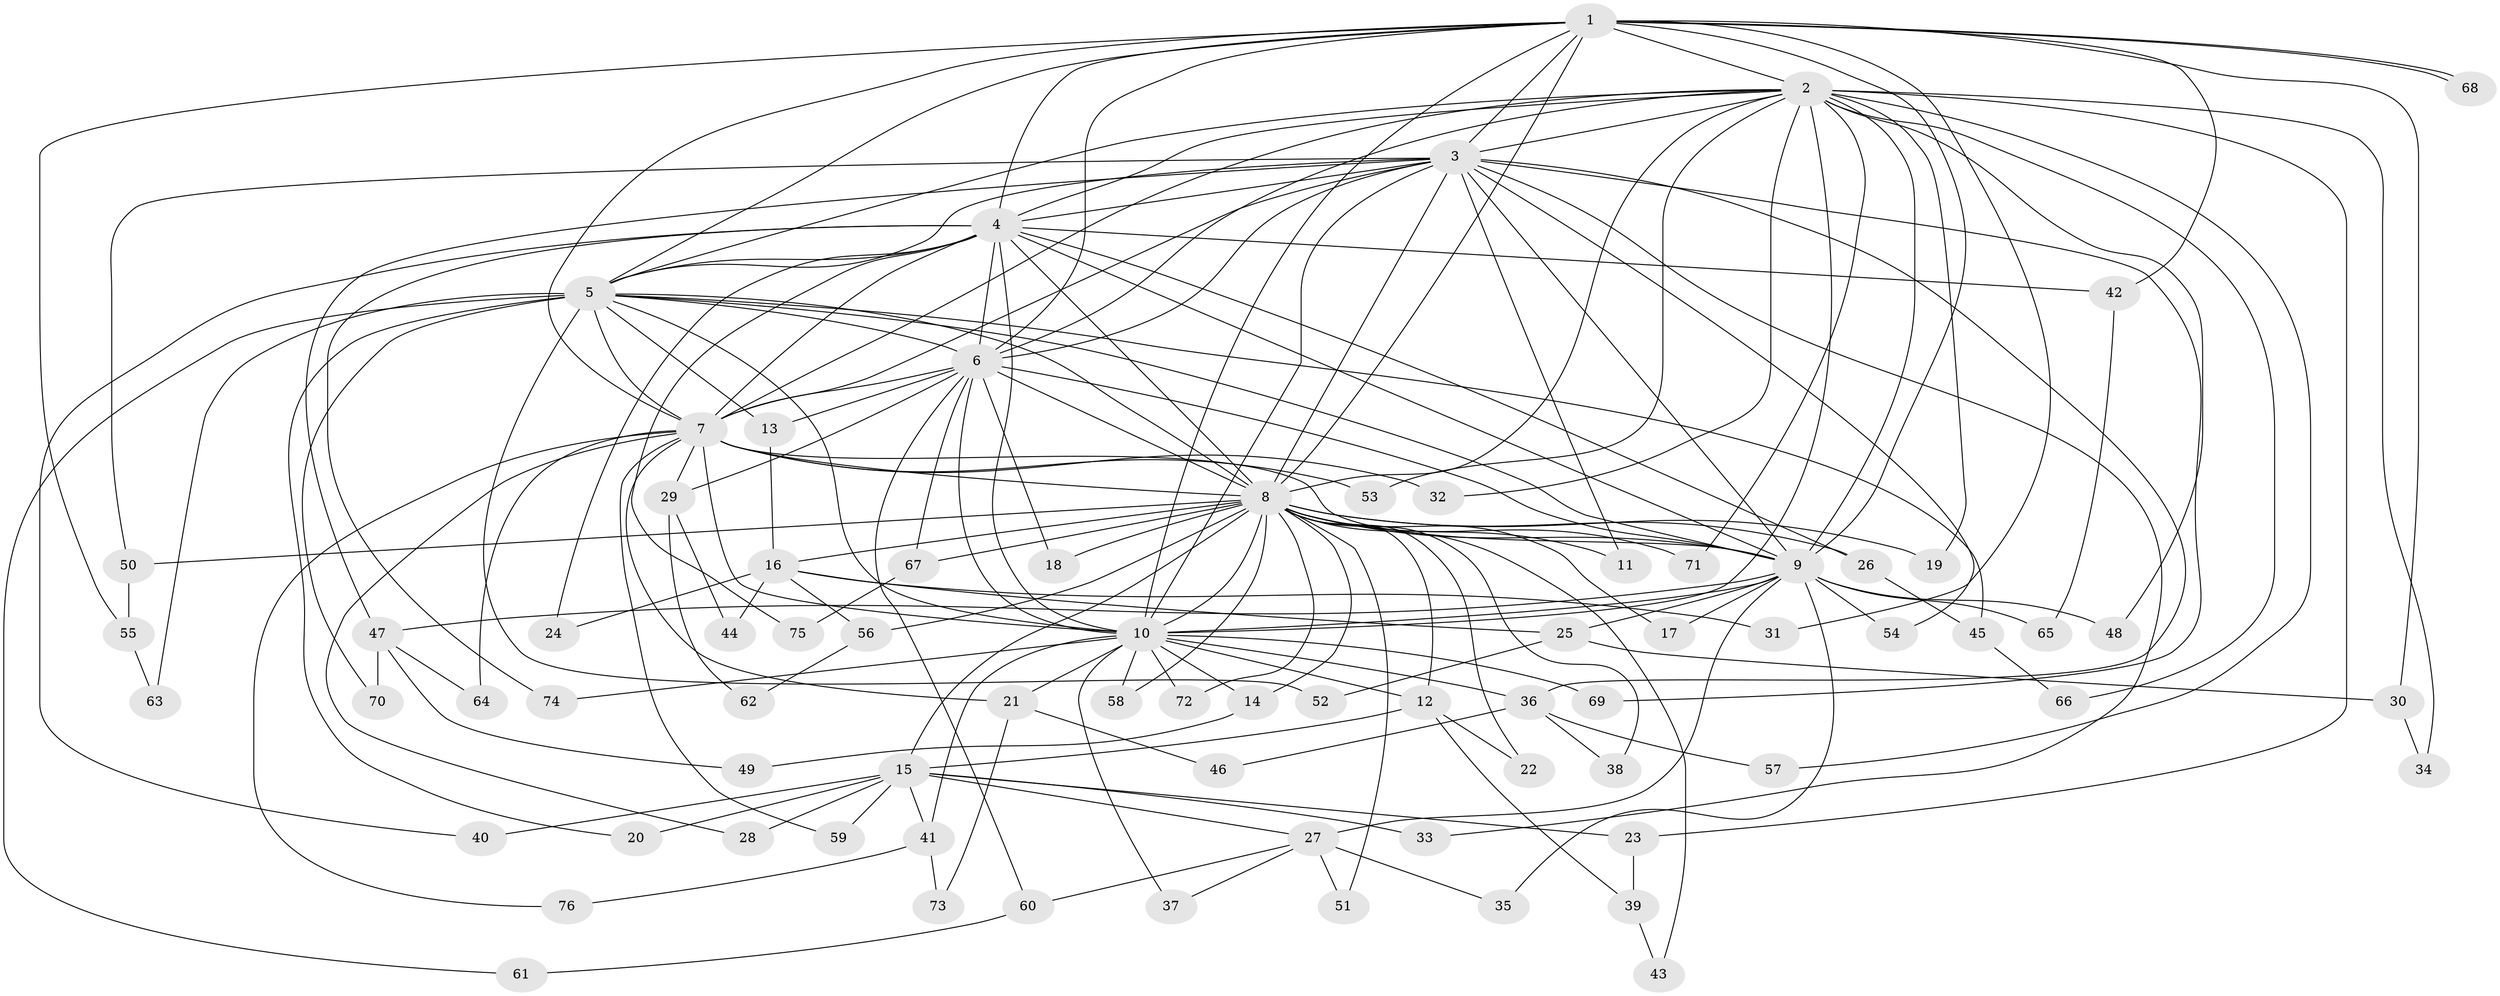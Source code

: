 // coarse degree distribution, {14: 0.06779661016949153, 31: 0.01694915254237288, 16: 0.01694915254237288, 13: 0.01694915254237288, 15: 0.01694915254237288, 19: 0.01694915254237288, 2: 0.5423728813559322, 12: 0.01694915254237288, 3: 0.13559322033898305, 7: 0.01694915254237288, 1: 0.03389830508474576, 4: 0.06779661016949153, 6: 0.01694915254237288, 5: 0.01694915254237288}
// Generated by graph-tools (version 1.1) at 2025/51/02/27/25 19:51:50]
// undirected, 76 vertices, 177 edges
graph export_dot {
graph [start="1"]
  node [color=gray90,style=filled];
  1;
  2;
  3;
  4;
  5;
  6;
  7;
  8;
  9;
  10;
  11;
  12;
  13;
  14;
  15;
  16;
  17;
  18;
  19;
  20;
  21;
  22;
  23;
  24;
  25;
  26;
  27;
  28;
  29;
  30;
  31;
  32;
  33;
  34;
  35;
  36;
  37;
  38;
  39;
  40;
  41;
  42;
  43;
  44;
  45;
  46;
  47;
  48;
  49;
  50;
  51;
  52;
  53;
  54;
  55;
  56;
  57;
  58;
  59;
  60;
  61;
  62;
  63;
  64;
  65;
  66;
  67;
  68;
  69;
  70;
  71;
  72;
  73;
  74;
  75;
  76;
  1 -- 2;
  1 -- 3;
  1 -- 4;
  1 -- 5;
  1 -- 6;
  1 -- 7;
  1 -- 8;
  1 -- 9;
  1 -- 10;
  1 -- 30;
  1 -- 31;
  1 -- 42;
  1 -- 55;
  1 -- 68;
  1 -- 68;
  2 -- 3;
  2 -- 4;
  2 -- 5;
  2 -- 6;
  2 -- 7;
  2 -- 8;
  2 -- 9;
  2 -- 10;
  2 -- 19;
  2 -- 23;
  2 -- 32;
  2 -- 34;
  2 -- 48;
  2 -- 53;
  2 -- 57;
  2 -- 66;
  2 -- 71;
  3 -- 4;
  3 -- 5;
  3 -- 6;
  3 -- 7;
  3 -- 8;
  3 -- 9;
  3 -- 10;
  3 -- 11;
  3 -- 33;
  3 -- 36;
  3 -- 47;
  3 -- 50;
  3 -- 54;
  3 -- 69;
  4 -- 5;
  4 -- 6;
  4 -- 7;
  4 -- 8;
  4 -- 9;
  4 -- 10;
  4 -- 24;
  4 -- 26;
  4 -- 40;
  4 -- 42;
  4 -- 74;
  4 -- 75;
  5 -- 6;
  5 -- 7;
  5 -- 8;
  5 -- 9;
  5 -- 10;
  5 -- 13;
  5 -- 20;
  5 -- 45;
  5 -- 52;
  5 -- 61;
  5 -- 63;
  5 -- 70;
  6 -- 7;
  6 -- 8;
  6 -- 9;
  6 -- 10;
  6 -- 13;
  6 -- 18;
  6 -- 29;
  6 -- 60;
  6 -- 67;
  7 -- 8;
  7 -- 9;
  7 -- 10;
  7 -- 21;
  7 -- 28;
  7 -- 29;
  7 -- 32;
  7 -- 53;
  7 -- 59;
  7 -- 64;
  7 -- 76;
  8 -- 9;
  8 -- 10;
  8 -- 11;
  8 -- 12;
  8 -- 14;
  8 -- 15;
  8 -- 16;
  8 -- 17;
  8 -- 18;
  8 -- 19;
  8 -- 22;
  8 -- 26;
  8 -- 38;
  8 -- 43;
  8 -- 50;
  8 -- 51;
  8 -- 56;
  8 -- 58;
  8 -- 67;
  8 -- 71;
  8 -- 72;
  9 -- 10;
  9 -- 17;
  9 -- 25;
  9 -- 27;
  9 -- 35;
  9 -- 47;
  9 -- 48;
  9 -- 54;
  9 -- 65;
  10 -- 12;
  10 -- 14;
  10 -- 21;
  10 -- 36;
  10 -- 37;
  10 -- 41;
  10 -- 58;
  10 -- 69;
  10 -- 72;
  10 -- 74;
  12 -- 15;
  12 -- 22;
  12 -- 39;
  13 -- 16;
  14 -- 49;
  15 -- 20;
  15 -- 23;
  15 -- 27;
  15 -- 28;
  15 -- 33;
  15 -- 40;
  15 -- 41;
  15 -- 59;
  16 -- 24;
  16 -- 25;
  16 -- 31;
  16 -- 44;
  16 -- 56;
  21 -- 46;
  21 -- 73;
  23 -- 39;
  25 -- 30;
  25 -- 52;
  26 -- 45;
  27 -- 35;
  27 -- 37;
  27 -- 51;
  27 -- 60;
  29 -- 44;
  29 -- 62;
  30 -- 34;
  36 -- 38;
  36 -- 46;
  36 -- 57;
  39 -- 43;
  41 -- 73;
  41 -- 76;
  42 -- 65;
  45 -- 66;
  47 -- 49;
  47 -- 64;
  47 -- 70;
  50 -- 55;
  55 -- 63;
  56 -- 62;
  60 -- 61;
  67 -- 75;
}
